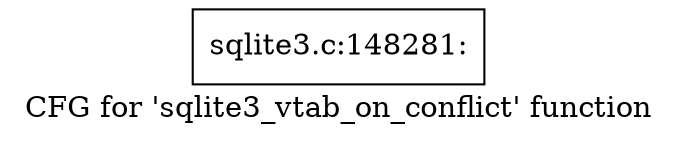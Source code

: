 digraph "CFG for 'sqlite3_vtab_on_conflict' function" {
	label="CFG for 'sqlite3_vtab_on_conflict' function";

	Node0x55c0f65ac910 [shape=record,label="{sqlite3.c:148281:}"];
}
